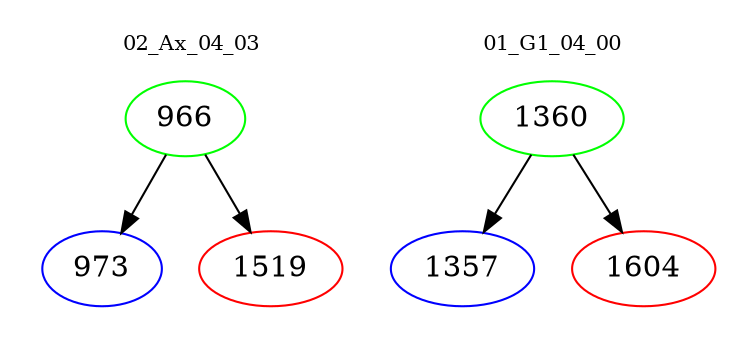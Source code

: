 digraph{
subgraph cluster_0 {
color = white
label = "02_Ax_04_03";
fontsize=10;
T0_966 [label="966", color="green"]
T0_966 -> T0_973 [color="black"]
T0_973 [label="973", color="blue"]
T0_966 -> T0_1519 [color="black"]
T0_1519 [label="1519", color="red"]
}
subgraph cluster_1 {
color = white
label = "01_G1_04_00";
fontsize=10;
T1_1360 [label="1360", color="green"]
T1_1360 -> T1_1357 [color="black"]
T1_1357 [label="1357", color="blue"]
T1_1360 -> T1_1604 [color="black"]
T1_1604 [label="1604", color="red"]
}
}
